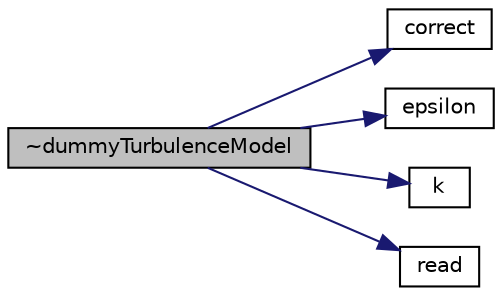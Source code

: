 digraph "~dummyTurbulenceModel"
{
  bgcolor="transparent";
  edge [fontname="Helvetica",fontsize="10",labelfontname="Helvetica",labelfontsize="10"];
  node [fontname="Helvetica",fontsize="10",shape=record];
  rankdir="LR";
  Node10 [label="~dummyTurbulenceModel",height=0.2,width=0.4,color="black", fillcolor="grey75", style="filled", fontcolor="black"];
  Node10 -> Node11 [color="midnightblue",fontsize="10",style="solid",fontname="Helvetica"];
  Node11 [label="correct",height=0.2,width=0.4,color="black",URL="$classFoam_1_1RASModels_1_1dummyTurbulenceModel.html#a3ae44b28050c3aa494c1d8e18cf618c1"];
  Node10 -> Node12 [color="midnightblue",fontsize="10",style="solid",fontname="Helvetica"];
  Node12 [label="epsilon",height=0.2,width=0.4,color="black",URL="$classFoam_1_1RASModels_1_1dummyTurbulenceModel.html#a7593db4148b0ba5155861a0292ec9c32"];
  Node10 -> Node13 [color="midnightblue",fontsize="10",style="solid",fontname="Helvetica"];
  Node13 [label="k",height=0.2,width=0.4,color="black",URL="$classFoam_1_1RASModels_1_1dummyTurbulenceModel.html#a2e01d66cd4db498fd5e869ea66925978"];
  Node10 -> Node14 [color="midnightblue",fontsize="10",style="solid",fontname="Helvetica"];
  Node14 [label="read",height=0.2,width=0.4,color="black",URL="$classFoam_1_1RASModels_1_1dummyTurbulenceModel.html#af816873151ddb0126e98bb2f914d8ed5"];
}
